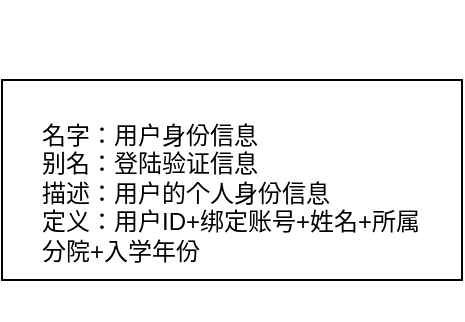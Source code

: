 <mxfile version="13.7.9" type="device"><diagram id="C5RBs43oDa-KdzZeNtuy" name="Page-1"><mxGraphModel dx="1088" dy="880" grid="1" gridSize="10" guides="1" tooltips="1" connect="1" arrows="1" fold="1" page="1" pageScale="1" pageWidth="827" pageHeight="1169" math="0" shadow="0"><root><mxCell id="WIyWlLk6GJQsqaUBKTNV-0"/><mxCell id="WIyWlLk6GJQsqaUBKTNV-1" parent="WIyWlLk6GJQsqaUBKTNV-0"/><mxCell id="y3yxXUJjPledACOc8jVO-10" value="" style="rounded=0;whiteSpace=wrap;html=1;" parent="WIyWlLk6GJQsqaUBKTNV-1" vertex="1"><mxGeometry x="270" y="340" width="230" height="100" as="geometry"/></mxCell><mxCell id="y3yxXUJjPledACOc8jVO-11" value="&lt;h1&gt;&lt;br&gt;&lt;/h1&gt;&lt;div&gt;名字：用户身份信息&lt;/div&gt;&lt;div&gt;别名：登陆验证信息&lt;/div&gt;&lt;div&gt;描述：用户的个人身份信息&lt;/div&gt;&lt;div&gt;定义：用户ID+绑定账号+姓名+所属分院+入学年份&lt;/div&gt;&lt;div&gt;&lt;span style=&quot;font-size: 12px ; font-weight: normal&quot;&gt;&lt;br&gt;&lt;/span&gt;&lt;/div&gt;" style="text;html=1;strokeColor=none;fillColor=none;spacing=5;spacingTop=-20;whiteSpace=wrap;overflow=hidden;rounded=0;" parent="WIyWlLk6GJQsqaUBKTNV-1" vertex="1"><mxGeometry x="285" y="310" width="200" height="150" as="geometry"/></mxCell></root></mxGraphModel></diagram></mxfile>